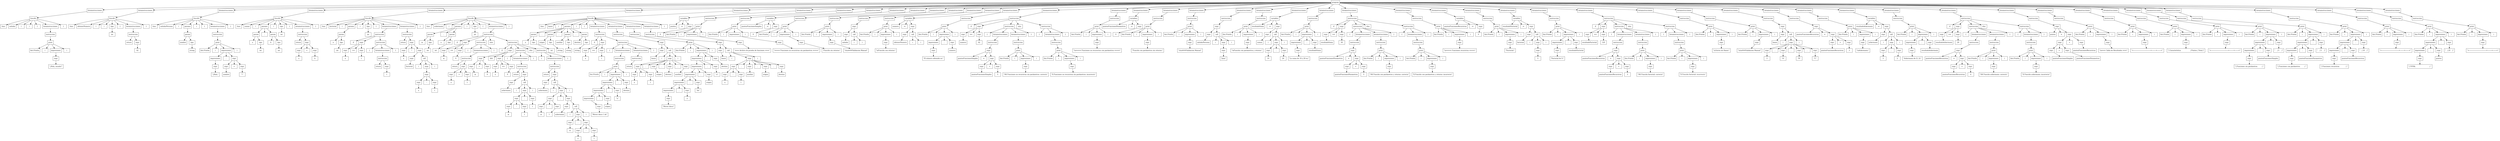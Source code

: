 digraph G {
node [shape=box];
node0 [label="program"];
node1 [label="listainstrucciones"];
node2 [label="funcdlc"];
node3 [label="func"];
node2 -> node3;
node4 [label="saludar"];
node2 -> node4;
node5 [label="("];
node2 -> node5;
node6 [label=")"];
node2 -> node6;
node7 [label="{"];
node2 -> node7;
node8 [label="listainstrucciones"];
node9 [label="instruccion"];
node10 [label="print"];
node11 [label="fmt.Println"];
node10 -> node11;
node12 [label="("];
node10 -> node12;
node13 [label="impresiones"];
node14 [label="expr"];
node15 [label="\"¡Hola, mundo!\""];
node14 -> node15;
node13 -> node14;
node10 -> node13;
node16 [label=")"];
node10 -> node16;
node9 -> node10;
node8 -> node9;
node2 -> node8;
node17 [label="}"];
node2 -> node17;
node1 -> node2;
node0 -> node1;
node18 [label="listainstrucciones"];
node19 [label="funcdlc"];
node20 [label="func"];
node19 -> node20;
node21 [label="obtenerNumero"];
node19 -> node21;
node22 [label="("];
node19 -> node22;
node23 [label=")"];
node19 -> node23;
node24 [label="tipo"];
node25 [label="int"];
node24 -> node25;
node19 -> node24;
node26 [label="{"];
node19 -> node26;
node27 [label="listainstrucciones"];
node28 [label="instruccion"];
node29 [label="return"];
node28 -> node29;
node30 [label="expr"];
node31 [label="42"];
node30 -> node31;
node28 -> node30;
node27 -> node28;
node19 -> node27;
node32 [label="}"];
node19 -> node32;
node18 -> node19;
node0 -> node18;
node33 [label="listainstrucciones"];
node34 [label="funcdlc"];
node35 [label="func"];
node34 -> node35;
node36 [label="saludarPersona"];
node34 -> node36;
node37 [label="("];
node34 -> node37;
node38 [label="params"];
node39 [label="param"];
node40 [label="nombre"];
node39 -> node40;
node41 [label="tipo"];
node42 [label="string"];
node41 -> node42;
node39 -> node41;
node38 -> node39;
node34 -> node38;
node43 [label=")"];
node34 -> node43;
node44 [label="{"];
node34 -> node44;
node45 [label="listainstrucciones"];
node46 [label="instruccion"];
node47 [label="print"];
node48 [label="fmt.Println"];
node47 -> node48;
node49 [label="("];
node47 -> node49;
node50 [label="impresiones"];
node51 [label="impresiones"];
node52 [label="expr"];
node53 [label="\"¡Hola,\""];
node52 -> node53;
node51 -> node52;
node50 -> node51;
node54 [label=","];
node50 -> node54;
node55 [label="expr"];
node56 [label="expr"];
node57 [label="nombre"];
node56 -> node57;
node55 -> node56;
node58 [label="+"];
node55 -> node58;
node59 [label="expr"];
node60 [label="\"!\""];
node59 -> node60;
node55 -> node59;
node50 -> node55;
node47 -> node50;
node61 [label=")"];
node47 -> node61;
node46 -> node47;
node45 -> node46;
node34 -> node45;
node62 [label="}"];
node34 -> node62;
node33 -> node34;
node0 -> node33;
node63 [label="listainstrucciones"];
node64 [label="funcdlc"];
node65 [label="func"];
node64 -> node65;
node66 [label="sumar"];
node64 -> node66;
node67 [label="("];
node64 -> node67;
node68 [label="params"];
node69 [label="param"];
node70 [label="a"];
node69 -> node70;
node71 [label="tipo"];
node72 [label="int"];
node71 -> node72;
node69 -> node71;
node68 -> node69;
node73 [label=","];
node68 -> node73;
node74 [label="param"];
node75 [label="b"];
node74 -> node75;
node76 [label="tipo"];
node77 [label="int"];
node76 -> node77;
node74 -> node76;
node68 -> node74;
node64 -> node68;
node78 [label=")"];
node64 -> node78;
node79 [label="tipo"];
node80 [label="int"];
node79 -> node80;
node64 -> node79;
node81 [label="{"];
node64 -> node81;
node82 [label="listainstrucciones"];
node83 [label="instruccion"];
node84 [label="return"];
node83 -> node84;
node85 [label="expr"];
node86 [label="expr"];
node87 [label="a"];
node86 -> node87;
node85 -> node86;
node88 [label="+"];
node85 -> node88;
node89 [label="expr"];
node90 [label="b"];
node89 -> node90;
node85 -> node89;
node83 -> node85;
node82 -> node83;
node64 -> node82;
node91 [label="}"];
node64 -> node91;
node63 -> node64;
node0 -> node63;
node92 [label="listainstrucciones"];
node93 [label="funcdlc"];
node94 [label="func"];
node93 -> node94;
node95 [label="factorial"];
node93 -> node95;
node96 [label="("];
node93 -> node96;
node97 [label="params"];
node98 [label="param"];
node99 [label="n"];
node98 -> node99;
node100 [label="tipo"];
node101 [label="int"];
node100 -> node101;
node98 -> node100;
node97 -> node98;
node93 -> node97;
node102 [label=")"];
node93 -> node102;
node103 [label="tipo"];
node104 [label="int"];
node103 -> node104;
node93 -> node103;
node105 [label="{"];
node93 -> node105;
node106 [label="listainstrucciones"];
node107 [label="instruccion"];
node108 [label="if"];
node107 -> node108;
node109 [label="expr"];
node110 [label="expr"];
node111 [label="n"];
node110 -> node111;
node109 -> node110;
node112 [label="<="];
node109 -> node112;
node113 [label="expr"];
node114 [label="1"];
node113 -> node114;
node109 -> node113;
node107 -> node109;
node115 [label="instruccion"];
node116 [label="{"];
node115 -> node116;
node117 [label="listainstrucciones"];
node118 [label="instruccion"];
node119 [label="return"];
node118 -> node119;
node120 [label="expr"];
node121 [label="1"];
node120 -> node121;
node118 -> node120;
node117 -> node118;
node115 -> node117;
node122 [label="}"];
node115 -> node122;
node107 -> node115;
node106 -> node107;
node93 -> node106;
node123 [label="listainstrucciones"];
node124 [label="instruccion"];
node125 [label="return"];
node124 -> node125;
node126 [label="expr"];
node127 [label="expr"];
node128 [label="n"];
node127 -> node128;
node126 -> node127;
node129 [label="*"];
node126 -> node129;
node130 [label="expr"];
node131 [label="expr"];
node132 [label="factorial"];
node131 -> node132;
node130 -> node131;
node133 [label="call"];
node134 [label="("];
node133 -> node134;
node135 [label="args"];
node136 [label="expr"];
node137 [label="expr"];
node138 [label="n"];
node137 -> node138;
node136 -> node137;
node139 [label="-"];
node136 -> node139;
node140 [label="expr"];
node141 [label="1"];
node140 -> node141;
node136 -> node140;
node135 -> node136;
node133 -> node135;
node142 [label=")"];
node133 -> node142;
node130 -> node133;
node126 -> node130;
node124 -> node126;
node123 -> node124;
node93 -> node123;
node143 [label="}"];
node93 -> node143;
node92 -> node93;
node0 -> node92;
node144 [label="listainstrucciones"];
node145 [label="funcdlc"];
node146 [label="func"];
node145 -> node146;
node147 [label="ackermann"];
node145 -> node147;
node148 [label="("];
node145 -> node148;
node149 [label="params"];
node150 [label="param"];
node151 [label="m"];
node150 -> node151;
node152 [label="tipo"];
node153 [label="int"];
node152 -> node153;
node150 -> node152;
node149 -> node150;
node154 [label=","];
node149 -> node154;
node155 [label="param"];
node156 [label="n"];
node155 -> node156;
node157 [label="tipo"];
node158 [label="int"];
node157 -> node158;
node155 -> node157;
node149 -> node155;
node145 -> node149;
node159 [label=")"];
node145 -> node159;
node160 [label="tipo"];
node161 [label="int"];
node160 -> node161;
node145 -> node160;
node162 [label="{"];
node145 -> node162;
node163 [label="listainstrucciones"];
node164 [label="instruccion"];
node165 [label="if"];
node164 -> node165;
node166 [label="expr"];
node167 [label="expr"];
node168 [label="m"];
node167 -> node168;
node166 -> node167;
node169 [label="=="];
node166 -> node169;
node170 [label="expr"];
node171 [label="0"];
node170 -> node171;
node166 -> node170;
node164 -> node166;
node172 [label="instruccion"];
node173 [label="{"];
node172 -> node173;
node174 [label="listainstrucciones"];
node175 [label="instruccion"];
node176 [label="return"];
node175 -> node176;
node177 [label="expr"];
node178 [label="expr"];
node179 [label="n"];
node178 -> node179;
node177 -> node178;
node180 [label="+"];
node177 -> node180;
node181 [label="expr"];
node182 [label="1"];
node181 -> node182;
node177 -> node181;
node175 -> node177;
node174 -> node175;
node172 -> node174;
node183 [label="}"];
node172 -> node183;
node164 -> node172;
node184 [label="else"];
node164 -> node184;
node185 [label="instruccion"];
node186 [label="if"];
node185 -> node186;
node187 [label="expr"];
node188 [label="expr"];
node189 [label="expr"];
node190 [label="m"];
node189 -> node190;
node188 -> node189;
node191 [label=">"];
node188 -> node191;
node192 [label="expr"];
node193 [label="0"];
node192 -> node193;
node188 -> node192;
node187 -> node188;
node194 [label="&&"];
node187 -> node194;
node195 [label="expr"];
node196 [label="expr"];
node197 [label="n"];
node196 -> node197;
node195 -> node196;
node198 [label="=="];
node195 -> node198;
node199 [label="expr"];
node200 [label="0"];
node199 -> node200;
node195 -> node199;
node187 -> node195;
node185 -> node187;
node201 [label="instruccion"];
node202 [label="{"];
node201 -> node202;
node203 [label="listainstrucciones"];
node204 [label="instruccion"];
node205 [label="return"];
node204 -> node205;
node206 [label="expr"];
node207 [label="expr"];
node208 [label="ackermann"];
node207 -> node208;
node206 -> node207;
node209 [label="call"];
node210 [label="("];
node209 -> node210;
node211 [label="args"];
node212 [label="expr"];
node213 [label="expr"];
node214 [label="m"];
node213 -> node214;
node212 -> node213;
node215 [label="-"];
node212 -> node215;
node216 [label="expr"];
node217 [label="1"];
node216 -> node217;
node212 -> node216;
node211 -> node212;
node218 [label=","];
node211 -> node218;
node219 [label="expr"];
node220 [label="1"];
node219 -> node220;
node211 -> node219;
node209 -> node211;
node221 [label=")"];
node209 -> node221;
node206 -> node209;
node204 -> node206;
node203 -> node204;
node201 -> node203;
node222 [label="}"];
node201 -> node222;
node185 -> node201;
node223 [label="else"];
node185 -> node223;
node224 [label="instruccion"];
node225 [label="{"];
node224 -> node225;
node226 [label="listainstrucciones"];
node227 [label="instruccion"];
node228 [label="return"];
node227 -> node228;
node229 [label="expr"];
node230 [label="expr"];
node231 [label="ackermann"];
node230 -> node231;
node229 -> node230;
node232 [label="call"];
node233 [label="("];
node232 -> node233;
node234 [label="args"];
node235 [label="expr"];
node236 [label="expr"];
node237 [label="m"];
node236 -> node237;
node235 -> node236;
node238 [label="-"];
node235 -> node238;
node239 [label="expr"];
node240 [label="1"];
node239 -> node240;
node235 -> node239;
node234 -> node235;
node241 [label=","];
node234 -> node241;
node242 [label="expr"];
node243 [label="expr"];
node244 [label="ackermann"];
node243 -> node244;
node242 -> node243;
node245 [label="call"];
node246 [label="("];
node245 -> node246;
node247 [label="args"];
node248 [label="expr"];
node249 [label="m"];
node248 -> node249;
node247 -> node248;
node250 [label=","];
node247 -> node250;
node251 [label="expr"];
node252 [label="expr"];
node253 [label="n"];
node252 -> node253;
node251 -> node252;
node254 [label="-"];
node251 -> node254;
node255 [label="expr"];
node256 [label="1"];
node255 -> node256;
node251 -> node255;
node247 -> node251;
node245 -> node247;
node257 [label=")"];
node245 -> node257;
node242 -> node245;
node234 -> node242;
node232 -> node234;
node258 [label=")"];
node232 -> node258;
node229 -> node232;
node227 -> node229;
node226 -> node227;
node224 -> node226;
node259 [label="}"];
node224 -> node259;
node185 -> node224;
node164 -> node185;
node163 -> node164;
node145 -> node163;
node260 [label="}"];
node145 -> node260;
node144 -> node145;
node0 -> node144;
node261 [label="listainstrucciones"];
node262 [label="funcdlc"];
node263 [label="func"];
node262 -> node263;
node264 [label="hanoi"];
node262 -> node264;
node265 [label="("];
node262 -> node265;
node266 [label="params"];
node267 [label="param"];
node268 [label="n"];
node267 -> node268;
node269 [label="tipo"];
node270 [label="int"];
node269 -> node270;
node267 -> node269;
node266 -> node267;
node271 [label=","];
node266 -> node271;
node272 [label="param"];
node273 [label="origen"];
node272 -> node273;
node274 [label="tipo"];
node275 [label="string"];
node274 -> node275;
node272 -> node274;
node266 -> node272;
node276 [label=","];
node266 -> node276;
node277 [label="param"];
node278 [label="auxiliar"];
node277 -> node278;
node279 [label="tipo"];
node280 [label="string"];
node279 -> node280;
node277 -> node279;
node266 -> node277;
node281 [label=","];
node266 -> node281;
node282 [label="param"];
node283 [label="destino"];
node282 -> node283;
node284 [label="tipo"];
node285 [label="string"];
node284 -> node285;
node282 -> node284;
node266 -> node282;
node262 -> node266;
node286 [label=")"];
node262 -> node286;
node287 [label="{"];
node262 -> node287;
node288 [label="listainstrucciones"];
node289 [label="instruccion"];
node290 [label="if"];
node289 -> node290;
node291 [label="expr"];
node292 [label="expr"];
node293 [label="n"];
node292 -> node293;
node291 -> node292;
node294 [label="=="];
node291 -> node294;
node295 [label="expr"];
node296 [label="1"];
node295 -> node296;
node291 -> node295;
node289 -> node291;
node297 [label="instruccion"];
node298 [label="{"];
node297 -> node298;
node299 [label="listainstrucciones"];
node300 [label="instruccion"];
node301 [label="print"];
node302 [label="fmt.Println"];
node301 -> node302;
node303 [label="("];
node301 -> node303;
node304 [label="impresiones"];
node305 [label="impresiones"];
node306 [label="impresiones"];
node307 [label="impresiones"];
node308 [label="expr"];
node309 [label="\"Mover disco 1 de\""];
node308 -> node309;
node307 -> node308;
node306 -> node307;
node310 [label=","];
node306 -> node310;
node311 [label="expr"];
node312 [label="origen"];
node311 -> node312;
node306 -> node311;
node305 -> node306;
node313 [label=","];
node305 -> node313;
node314 [label="expr"];
node315 [label="\"a\""];
node314 -> node315;
node305 -> node314;
node304 -> node305;
node316 [label=","];
node304 -> node316;
node317 [label="expr"];
node318 [label="destino"];
node317 -> node318;
node304 -> node317;
node301 -> node304;
node319 [label=")"];
node301 -> node319;
node300 -> node301;
node299 -> node300;
node297 -> node299;
node320 [label="listainstrucciones"];
node321 [label="instruccion"];
node322 [label="return"];
node321 -> node322;
node320 -> node321;
node297 -> node320;
node323 [label="}"];
node297 -> node323;
node289 -> node297;
node288 -> node289;
node262 -> node288;
node324 [label="listainstrucciones"];
node325 [label="instruccion"];
node326 [label="expr"];
node327 [label="expr"];
node328 [label="hanoi"];
node327 -> node328;
node326 -> node327;
node329 [label="call"];
node330 [label="("];
node329 -> node330;
node331 [label="args"];
node332 [label="expr"];
node333 [label="expr"];
node334 [label="n"];
node333 -> node334;
node332 -> node333;
node335 [label="-"];
node332 -> node335;
node336 [label="expr"];
node337 [label="1"];
node336 -> node337;
node332 -> node336;
node331 -> node332;
node338 [label=","];
node331 -> node338;
node339 [label="expr"];
node340 [label="origen"];
node339 -> node340;
node331 -> node339;
node341 [label=","];
node331 -> node341;
node342 [label="expr"];
node343 [label="destino"];
node342 -> node343;
node331 -> node342;
node344 [label=","];
node331 -> node344;
node345 [label="expr"];
node346 [label="auxiliar"];
node345 -> node346;
node331 -> node345;
node329 -> node331;
node347 [label=")"];
node329 -> node347;
node326 -> node329;
node325 -> node326;
node324 -> node325;
node262 -> node324;
node348 [label="listainstrucciones"];
node349 [label="instruccion"];
node350 [label="print"];
node351 [label="fmt.Println"];
node350 -> node351;
node352 [label="("];
node350 -> node352;
node353 [label="impresiones"];
node354 [label="impresiones"];
node355 [label="impresiones"];
node356 [label="impresiones"];
node357 [label="impresiones"];
node358 [label="impresiones"];
node359 [label="expr"];
node360 [label="\"Mover disco\""];
node359 -> node360;
node358 -> node359;
node357 -> node358;
node361 [label=","];
node357 -> node361;
node362 [label="expr"];
node363 [label="n"];
node362 -> node363;
node357 -> node362;
node356 -> node357;
node364 [label=","];
node356 -> node364;
node365 [label="expr"];
node366 [label="\"de\""];
node365 -> node366;
node356 -> node365;
node355 -> node356;
node367 [label=","];
node355 -> node367;
node368 [label="expr"];
node369 [label="origen"];
node368 -> node369;
node355 -> node368;
node354 -> node355;
node370 [label=","];
node354 -> node370;
node371 [label="expr"];
node372 [label="\"a\""];
node371 -> node372;
node354 -> node371;
node353 -> node354;
node373 [label=","];
node353 -> node373;
node374 [label="expr"];
node375 [label="destino"];
node374 -> node375;
node353 -> node374;
node350 -> node353;
node376 [label=")"];
node350 -> node376;
node349 -> node350;
node348 -> node349;
node262 -> node348;
node377 [label="listainstrucciones"];
node378 [label="instruccion"];
node379 [label="expr"];
node380 [label="expr"];
node381 [label="hanoi"];
node380 -> node381;
node379 -> node380;
node382 [label="call"];
node383 [label="("];
node382 -> node383;
node384 [label="args"];
node385 [label="expr"];
node386 [label="expr"];
node387 [label="n"];
node386 -> node387;
node385 -> node386;
node388 [label="-"];
node385 -> node388;
node389 [label="expr"];
node390 [label="1"];
node389 -> node390;
node385 -> node389;
node384 -> node385;
node391 [label=","];
node384 -> node391;
node392 [label="expr"];
node393 [label="auxiliar"];
node392 -> node393;
node384 -> node392;
node394 [label=","];
node384 -> node394;
node395 [label="expr"];
node396 [label="origen"];
node395 -> node396;
node384 -> node395;
node397 [label=","];
node384 -> node397;
node398 [label="expr"];
node399 [label="destino"];
node398 -> node399;
node384 -> node398;
node382 -> node384;
node400 [label=")"];
node382 -> node400;
node379 -> node382;
node378 -> node379;
node377 -> node378;
node262 -> node377;
node401 [label="}"];
node262 -> node401;
node261 -> node262;
node0 -> node261;
node402 [label="listainstrucciones"];
node403 [label="variables"];
node404 [label="puntos"];
node403 -> node404;
node405 [label=":="];
node403 -> node405;
node406 [label="expr"];
node407 [label="0"];
node406 -> node407;
node403 -> node406;
node402 -> node403;
node0 -> node402;
node408 [label="listainstrucciones"];
node409 [label="instruccion"];
node410 [label="print"];
node411 [label="fmt.Println"];
node410 -> node411;
node412 [label="("];
node410 -> node412;
node413 [label="impresiones"];
node414 [label="expr"];
node415 [label="\"=== Archivo de prueba de funciones ===\""];
node414 -> node415;
node413 -> node414;
node410 -> node413;
node416 [label=")"];
node410 -> node416;
node409 -> node410;
node408 -> node409;
node0 -> node408;
node417 [label="listainstrucciones"];
node418 [label="instruccion"];
node419 [label="print"];
node420 [label="fmt.Println"];
node419 -> node420;
node421 [label="("];
node419 -> node421;
node422 [label="impresiones"];
node423 [label="expr"];
node424 [label="\"==== Funciones no recursivas sin parámetros ====\""];
node423 -> node424;
node422 -> node423;
node419 -> node422;
node425 [label=")"];
node419 -> node425;
node418 -> node419;
node417 -> node418;
node0 -> node417;
node426 [label="listainstrucciones"];
node427 [label="variables"];
node428 [label="puntosFuncionesSimples"];
node427 -> node428;
node429 [label=":="];
node427 -> node429;
node430 [label="expr"];
node431 [label="0"];
node430 -> node431;
node427 -> node430;
node426 -> node427;
node0 -> node426;
node432 [label="listainstrucciones"];
node433 [label="instruccion"];
node434 [label="print"];
node435 [label="fmt.Println"];
node434 -> node435;
node436 [label="("];
node434 -> node436;
node437 [label="impresiones"];
node438 [label="expr"];
node439 [label="\"Función sin retorno:\""];
node438 -> node439;
node437 -> node438;
node434 -> node437;
node440 [label=")"];
node434 -> node440;
node433 -> node434;
node432 -> node433;
node0 -> node432;
node441 [label="listainstrucciones"];
node442 [label="instruccion"];
node443 [label="print"];
node444 [label="fmt.Println"];
node443 -> node444;
node445 [label="("];
node443 -> node445;
node446 [label="impresiones"];
node447 [label="expr"];
node448 [label="\"\\n\\n###Validacion Manual\""];
node447 -> node448;
node446 -> node447;
node443 -> node446;
node449 [label=")"];
node443 -> node449;
node442 -> node443;
node441 -> node442;
node0 -> node441;
node450 [label="listainstrucciones"];
node451 [label="instruccion"];
node452 [label="expr"];
node453 [label="expr"];
node454 [label="saludar"];
node453 -> node454;
node452 -> node453;
node455 [label="call"];
node456 [label="("];
node455 -> node456;
node457 [label=")"];
node455 -> node457;
node452 -> node455;
node451 -> node452;
node450 -> node451;
node0 -> node450;
node458 [label="listainstrucciones"];
node459 [label="instruccion"];
node460 [label="print"];
node461 [label="fmt.Println"];
node460 -> node461;
node462 [label="("];
node460 -> node462;
node463 [label="impresiones"];
node464 [label="expr"];
node465 [label="\"\\nFunción con retorno:\""];
node464 -> node465;
node463 -> node464;
node460 -> node463;
node466 [label=")"];
node460 -> node466;
node459 -> node460;
node458 -> node459;
node0 -> node458;
node467 [label="listainstrucciones"];
node468 [label="variables"];
node469 [label="numero"];
node468 -> node469;
node470 [label=":="];
node468 -> node470;
node471 [label="expr"];
node472 [label="expr"];
node473 [label="obtenerNumero"];
node472 -> node473;
node471 -> node472;
node474 [label="call"];
node475 [label="("];
node474 -> node475;
node476 [label=")"];
node474 -> node476;
node471 -> node474;
node468 -> node471;
node467 -> node468;
node0 -> node467;
node477 [label="listainstrucciones"];
node478 [label="instruccion"];
node479 [label="print"];
node480 [label="fmt.Println"];
node479 -> node480;
node481 [label="("];
node479 -> node481;
node482 [label="impresiones"];
node483 [label="impresiones"];
node484 [label="expr"];
node485 [label="\"El número obtenido es:\""];
node484 -> node485;
node483 -> node484;
node482 -> node483;
node486 [label=","];
node482 -> node486;
node487 [label="expr"];
node488 [label="numero"];
node487 -> node488;
node482 -> node487;
node479 -> node482;
node489 [label=")"];
node479 -> node489;
node478 -> node479;
node477 -> node478;
node0 -> node477;
node490 [label="listainstrucciones"];
node491 [label="instruccion"];
node492 [label="if"];
node491 -> node492;
node493 [label="expr"];
node494 [label="expr"];
node495 [label="numero"];
node494 -> node495;
node493 -> node494;
node496 [label="=="];
node493 -> node496;
node497 [label="expr"];
node498 [label="42"];
node497 -> node498;
node493 -> node497;
node491 -> node493;
node499 [label="instruccion"];
node500 [label="{"];
node499 -> node500;
node501 [label="listainstrucciones"];
node502 [label="instruccion"];
node503 [label="expr"];
node504 [label="puntosFuncionesSimples"];
node503 -> node504;
node505 [label="="];
node503 -> node505;
node506 [label="expr"];
node507 [label="expr"];
node508 [label="puntosFuncionesSimples"];
node507 -> node508;
node506 -> node507;
node509 [label="+"];
node506 -> node509;
node510 [label="expr"];
node511 [label="5"];
node510 -> node511;
node506 -> node510;
node503 -> node506;
node502 -> node503;
node501 -> node502;
node499 -> node501;
node512 [label="listainstrucciones"];
node513 [label="instruccion"];
node514 [label="print"];
node515 [label="fmt.Println"];
node514 -> node515;
node516 [label="("];
node514 -> node516;
node517 [label="impresiones"];
node518 [label="expr"];
node519 [label="\"OK Funciones no recursivas sin parámetros: correcto\""];
node518 -> node519;
node517 -> node518;
node514 -> node517;
node520 [label=")"];
node514 -> node520;
node513 -> node514;
node512 -> node513;
node499 -> node512;
node521 [label="}"];
node499 -> node521;
node491 -> node499;
node522 [label="else"];
node491 -> node522;
node523 [label="instruccion"];
node524 [label="{"];
node523 -> node524;
node525 [label="listainstrucciones"];
node526 [label="instruccion"];
node527 [label="print"];
node528 [label="fmt.Println"];
node527 -> node528;
node529 [label="("];
node527 -> node529;
node530 [label="impresiones"];
node531 [label="expr"];
node532 [label="\"X Funciones no recursivas sin parámetros: incorrecto\""];
node531 -> node532;
node530 -> node531;
node527 -> node530;
node533 [label=")"];
node527 -> node533;
node526 -> node527;
node525 -> node526;
node523 -> node525;
node534 [label="}"];
node523 -> node534;
node491 -> node523;
node490 -> node491;
node0 -> node490;
node535 [label="listainstrucciones"];
node536 [label="instruccion"];
node537 [label="print"];
node538 [label="fmt.Println"];
node537 -> node538;
node539 [label="("];
node537 -> node539;
node540 [label="impresiones"];
node541 [label="expr"];
node542 [label="\"\\n==== Funciones no recursivas con parámetros ====\""];
node541 -> node542;
node540 -> node541;
node537 -> node540;
node543 [label=")"];
node537 -> node543;
node536 -> node537;
node535 -> node536;
node0 -> node535;
node544 [label="listainstrucciones"];
node545 [label="variables"];
node546 [label="puntosFuncionesParametros"];
node545 -> node546;
node547 [label=":="];
node545 -> node547;
node548 [label="expr"];
node549 [label="0"];
node548 -> node549;
node545 -> node548;
node544 -> node545;
node0 -> node544;
node550 [label="listainstrucciones"];
node551 [label="instruccion"];
node552 [label="print"];
node553 [label="fmt.Println"];
node552 -> node553;
node554 [label="("];
node552 -> node554;
node555 [label="impresiones"];
node556 [label="expr"];
node557 [label="\"Función con parámetros sin retorno:\""];
node556 -> node557;
node555 -> node556;
node552 -> node555;
node558 [label=")"];
node552 -> node558;
node551 -> node552;
node550 -> node551;
node0 -> node550;
node559 [label="listainstrucciones"];
node560 [label="instruccion"];
node561 [label="print"];
node562 [label="fmt.Println"];
node561 -> node562;
node563 [label="("];
node561 -> node563;
node564 [label="impresiones"];
node565 [label="expr"];
node566 [label="\"\\n\\n###Validacion Manual\""];
node565 -> node566;
node564 -> node565;
node561 -> node564;
node567 [label=")"];
node561 -> node567;
node560 -> node561;
node559 -> node560;
node0 -> node559;
node568 [label="listainstrucciones"];
node569 [label="instruccion"];
node570 [label="expr"];
node571 [label="expr"];
node572 [label="saludarPersona"];
node571 -> node572;
node570 -> node571;
node573 [label="call"];
node574 [label="("];
node573 -> node574;
node575 [label="args"];
node576 [label="expr"];
node577 [label="\"Juan\""];
node576 -> node577;
node575 -> node576;
node573 -> node575;
node578 [label=")"];
node573 -> node578;
node570 -> node573;
node569 -> node570;
node568 -> node569;
node0 -> node568;
node579 [label="listainstrucciones"];
node580 [label="instruccion"];
node581 [label="print"];
node582 [label="fmt.Println"];
node581 -> node582;
node583 [label="("];
node581 -> node583;
node584 [label="impresiones"];
node585 [label="expr"];
node586 [label="\"\\nFunción con parámetros y retorno:\""];
node585 -> node586;
node584 -> node585;
node581 -> node584;
node587 [label=")"];
node581 -> node587;
node580 -> node581;
node579 -> node580;
node0 -> node579;
node588 [label="listainstrucciones"];
node589 [label="variables"];
node590 [label="resultadoSuma"];
node589 -> node590;
node591 [label=":="];
node589 -> node591;
node592 [label="expr"];
node593 [label="expr"];
node594 [label="sumar"];
node593 -> node594;
node592 -> node593;
node595 [label="call"];
node596 [label="("];
node595 -> node596;
node597 [label="args"];
node598 [label="expr"];
node599 [label="10"];
node598 -> node599;
node597 -> node598;
node600 [label=","];
node597 -> node600;
node601 [label="expr"];
node602 [label="20"];
node601 -> node602;
node597 -> node601;
node595 -> node597;
node603 [label=")"];
node595 -> node603;
node592 -> node595;
node589 -> node592;
node588 -> node589;
node0 -> node588;
node604 [label="listainstrucciones"];
node605 [label="instruccion"];
node606 [label="print"];
node607 [label="fmt.Println"];
node606 -> node607;
node608 [label="("];
node606 -> node608;
node609 [label="impresiones"];
node610 [label="impresiones"];
node611 [label="expr"];
node612 [label="\"La suma de 10 y 20 es:\""];
node611 -> node612;
node610 -> node611;
node609 -> node610;
node613 [label=","];
node609 -> node613;
node614 [label="expr"];
node615 [label="resultadoSuma"];
node614 -> node615;
node609 -> node614;
node606 -> node609;
node616 [label=")"];
node606 -> node616;
node605 -> node606;
node604 -> node605;
node0 -> node604;
node617 [label="listainstrucciones"];
node618 [label="instruccion"];
node619 [label="if"];
node618 -> node619;
node620 [label="expr"];
node621 [label="expr"];
node622 [label="resultadoSuma"];
node621 -> node622;
node620 -> node621;
node623 [label="=="];
node620 -> node623;
node624 [label="expr"];
node625 [label="30"];
node624 -> node625;
node620 -> node624;
node618 -> node620;
node626 [label="instruccion"];
node627 [label="{"];
node626 -> node627;
node628 [label="listainstrucciones"];
node629 [label="instruccion"];
node630 [label="expr"];
node631 [label="puntosFuncionesParametros"];
node630 -> node631;
node632 [label="="];
node630 -> node632;
node633 [label="expr"];
node634 [label="expr"];
node635 [label="puntosFuncionesParametros"];
node634 -> node635;
node633 -> node634;
node636 [label="+"];
node633 -> node636;
node637 [label="expr"];
node638 [label="5"];
node637 -> node638;
node633 -> node637;
node630 -> node633;
node629 -> node630;
node628 -> node629;
node626 -> node628;
node639 [label="listainstrucciones"];
node640 [label="instruccion"];
node641 [label="print"];
node642 [label="fmt.Println"];
node641 -> node642;
node643 [label="("];
node641 -> node643;
node644 [label="impresiones"];
node645 [label="expr"];
node646 [label="\"OK Función con parámetros y retorno: correcto\""];
node645 -> node646;
node644 -> node645;
node641 -> node644;
node647 [label=")"];
node641 -> node647;
node640 -> node641;
node639 -> node640;
node626 -> node639;
node648 [label="}"];
node626 -> node648;
node618 -> node626;
node649 [label="else"];
node618 -> node649;
node650 [label="instruccion"];
node651 [label="{"];
node650 -> node651;
node652 [label="listainstrucciones"];
node653 [label="instruccion"];
node654 [label="print"];
node655 [label="fmt.Println"];
node654 -> node655;
node656 [label="("];
node654 -> node656;
node657 [label="impresiones"];
node658 [label="expr"];
node659 [label="\"X Función con parámetros y retorno: incorrecto\""];
node658 -> node659;
node657 -> node658;
node654 -> node657;
node660 [label=")"];
node654 -> node660;
node653 -> node654;
node652 -> node653;
node650 -> node652;
node661 [label="}"];
node650 -> node661;
node618 -> node650;
node617 -> node618;
node0 -> node617;
node662 [label="listainstrucciones"];
node663 [label="instruccion"];
node664 [label="print"];
node665 [label="fmt.Println"];
node664 -> node665;
node666 [label="("];
node664 -> node666;
node667 [label="impresiones"];
node668 [label="expr"];
node669 [label="\"\\n==== Funciones recursivas ====\""];
node668 -> node669;
node667 -> node668;
node664 -> node667;
node670 [label=")"];
node664 -> node670;
node663 -> node664;
node662 -> node663;
node0 -> node662;
node671 [label="listainstrucciones"];
node672 [label="variables"];
node673 [label="puntosFuncionesRecursivas"];
node672 -> node673;
node674 [label=":="];
node672 -> node674;
node675 [label="expr"];
node676 [label="0"];
node675 -> node676;
node672 -> node675;
node671 -> node672;
node0 -> node671;
node677 [label="listainstrucciones"];
node678 [label="instruccion"];
node679 [label="print"];
node680 [label="fmt.Println"];
node679 -> node680;
node681 [label="("];
node679 -> node681;
node682 [label="impresiones"];
node683 [label="expr"];
node684 [label="\"Factorial:\""];
node683 -> node684;
node682 -> node683;
node679 -> node682;
node685 [label=")"];
node679 -> node685;
node678 -> node679;
node677 -> node678;
node0 -> node677;
node686 [label="listainstrucciones"];
node687 [label="variables"];
node688 [label="resultadoFactorial"];
node687 -> node688;
node689 [label=":="];
node687 -> node689;
node690 [label="expr"];
node691 [label="expr"];
node692 [label="factorial"];
node691 -> node692;
node690 -> node691;
node693 [label="call"];
node694 [label="("];
node693 -> node694;
node695 [label="args"];
node696 [label="expr"];
node697 [label="5"];
node696 -> node697;
node695 -> node696;
node693 -> node695;
node698 [label=")"];
node693 -> node698;
node690 -> node693;
node687 -> node690;
node686 -> node687;
node0 -> node686;
node699 [label="listainstrucciones"];
node700 [label="instruccion"];
node701 [label="print"];
node702 [label="fmt.Println"];
node701 -> node702;
node703 [label="("];
node701 -> node703;
node704 [label="impresiones"];
node705 [label="impresiones"];
node706 [label="expr"];
node707 [label="\"Factorial de 5:\""];
node706 -> node707;
node705 -> node706;
node704 -> node705;
node708 [label=","];
node704 -> node708;
node709 [label="expr"];
node710 [label="resultadoFactorial"];
node709 -> node710;
node704 -> node709;
node701 -> node704;
node711 [label=")"];
node701 -> node711;
node700 -> node701;
node699 -> node700;
node0 -> node699;
node712 [label="listainstrucciones"];
node713 [label="instruccion"];
node714 [label="if"];
node713 -> node714;
node715 [label="expr"];
node716 [label="expr"];
node717 [label="resultadoFactorial"];
node716 -> node717;
node715 -> node716;
node718 [label="=="];
node715 -> node718;
node719 [label="expr"];
node720 [label="120"];
node719 -> node720;
node715 -> node719;
node713 -> node715;
node721 [label="instruccion"];
node722 [label="{"];
node721 -> node722;
node723 [label="listainstrucciones"];
node724 [label="instruccion"];
node725 [label="expr"];
node726 [label="puntosFuncionesRecursivas"];
node725 -> node726;
node727 [label="="];
node725 -> node727;
node728 [label="expr"];
node729 [label="expr"];
node730 [label="puntosFuncionesRecursivas"];
node729 -> node730;
node728 -> node729;
node731 [label="+"];
node728 -> node731;
node732 [label="expr"];
node733 [label="3"];
node732 -> node733;
node728 -> node732;
node725 -> node728;
node724 -> node725;
node723 -> node724;
node721 -> node723;
node734 [label="listainstrucciones"];
node735 [label="instruccion"];
node736 [label="print"];
node737 [label="fmt.Println"];
node736 -> node737;
node738 [label="("];
node736 -> node738;
node739 [label="impresiones"];
node740 [label="expr"];
node741 [label="\"OK Función factorial: correcto\""];
node740 -> node741;
node739 -> node740;
node736 -> node739;
node742 [label=")"];
node736 -> node742;
node735 -> node736;
node734 -> node735;
node721 -> node734;
node743 [label="}"];
node721 -> node743;
node713 -> node721;
node744 [label="else"];
node713 -> node744;
node745 [label="instruccion"];
node746 [label="{"];
node745 -> node746;
node747 [label="listainstrucciones"];
node748 [label="instruccion"];
node749 [label="print"];
node750 [label="fmt.Println"];
node749 -> node750;
node751 [label="("];
node749 -> node751;
node752 [label="impresiones"];
node753 [label="expr"];
node754 [label="\"X Función factorial: incorrecto\""];
node753 -> node754;
node752 -> node753;
node749 -> node752;
node755 [label=")"];
node749 -> node755;
node748 -> node749;
node747 -> node748;
node745 -> node747;
node756 [label="}"];
node745 -> node756;
node713 -> node745;
node712 -> node713;
node0 -> node712;
node757 [label="listainstrucciones"];
node758 [label="instruccion"];
node759 [label="print"];
node760 [label="fmt.Println"];
node759 -> node760;
node761 [label="("];
node759 -> node761;
node762 [label="impresiones"];
node763 [label="expr"];
node764 [label="\"\\nTorres de Hanoi:\""];
node763 -> node764;
node762 -> node763;
node759 -> node762;
node765 [label=")"];
node759 -> node765;
node758 -> node759;
node757 -> node758;
node0 -> node757;
node766 [label="listainstrucciones"];
node767 [label="instruccion"];
node768 [label="print"];
node769 [label="fmt.Println"];
node768 -> node769;
node770 [label="("];
node768 -> node770;
node771 [label="impresiones"];
node772 [label="expr"];
node773 [label="\"\\n\\n###Validacion Manual\""];
node772 -> node773;
node771 -> node772;
node768 -> node771;
node774 [label=")"];
node768 -> node774;
node767 -> node768;
node766 -> node767;
node0 -> node766;
node775 [label="listainstrucciones"];
node776 [label="instruccion"];
node777 [label="expr"];
node778 [label="expr"];
node779 [label="hanoi"];
node778 -> node779;
node777 -> node778;
node780 [label="call"];
node781 [label="("];
node780 -> node781;
node782 [label="args"];
node783 [label="expr"];
node784 [label="3"];
node783 -> node784;
node782 -> node783;
node785 [label=","];
node782 -> node785;
node786 [label="expr"];
node787 [label="\"A\""];
node786 -> node787;
node782 -> node786;
node788 [label=","];
node782 -> node788;
node789 [label="expr"];
node790 [label="\"B\""];
node789 -> node790;
node782 -> node789;
node791 [label=","];
node782 -> node791;
node792 [label="expr"];
node793 [label="\"C\""];
node792 -> node793;
node782 -> node792;
node780 -> node782;
node794 [label=")"];
node780 -> node794;
node777 -> node780;
node776 -> node777;
node775 -> node776;
node0 -> node775;
node795 [label="listainstrucciones"];
node796 [label="instruccion"];
node797 [label="expr"];
node798 [label="puntosFuncionesRecursivas"];
node797 -> node798;
node799 [label="="];
node797 -> node799;
node800 [label="expr"];
node801 [label="expr"];
node802 [label="puntosFuncionesRecursivas"];
node801 -> node802;
node800 -> node801;
node803 [label="+"];
node800 -> node803;
node804 [label="expr"];
node805 [label="3"];
node804 -> node805;
node800 -> node804;
node797 -> node800;
node796 -> node797;
node795 -> node796;
node0 -> node795;
node806 [label="listainstrucciones"];
node807 [label="instruccion"];
node808 [label="print"];
node809 [label="fmt.Println"];
node808 -> node809;
node810 [label="("];
node808 -> node810;
node811 [label="impresiones"];
node812 [label="expr"];
node813 [label="\"\\nAckermann:\""];
node812 -> node813;
node811 -> node812;
node808 -> node811;
node814 [label=")"];
node808 -> node814;
node807 -> node808;
node806 -> node807;
node0 -> node806;
node815 [label="listainstrucciones"];
node816 [label="variables"];
node817 [label="resultadoAckermann"];
node816 -> node817;
node818 [label=":="];
node816 -> node818;
node819 [label="expr"];
node820 [label="expr"];
node821 [label="ackermann"];
node820 -> node821;
node819 -> node820;
node822 [label="call"];
node823 [label="("];
node822 -> node823;
node824 [label="args"];
node825 [label="expr"];
node826 [label="3"];
node825 -> node826;
node824 -> node825;
node827 [label=","];
node824 -> node827;
node828 [label="expr"];
node829 [label="2"];
node828 -> node829;
node824 -> node828;
node822 -> node824;
node830 [label=")"];
node822 -> node830;
node819 -> node822;
node816 -> node819;
node815 -> node816;
node0 -> node815;
node831 [label="listainstrucciones"];
node832 [label="instruccion"];
node833 [label="print"];
node834 [label="fmt.Println"];
node833 -> node834;
node835 [label="("];
node833 -> node835;
node836 [label="impresiones"];
node837 [label="impresiones"];
node838 [label="expr"];
node839 [label="\"Ackermann de (3, 2):\""];
node838 -> node839;
node837 -> node838;
node836 -> node837;
node840 [label=","];
node836 -> node840;
node841 [label="expr"];
node842 [label="resultadoAckermann"];
node841 -> node842;
node836 -> node841;
node833 -> node836;
node843 [label=")"];
node833 -> node843;
node832 -> node833;
node831 -> node832;
node0 -> node831;
node844 [label="listainstrucciones"];
node845 [label="instruccion"];
node846 [label="if"];
node845 -> node846;
node847 [label="expr"];
node848 [label="expr"];
node849 [label="resultadoAckermann"];
node848 -> node849;
node847 -> node848;
node850 [label="=="];
node847 -> node850;
node851 [label="expr"];
node852 [label="29"];
node851 -> node852;
node847 -> node851;
node845 -> node847;
node853 [label="instruccion"];
node854 [label="{"];
node853 -> node854;
node855 [label="listainstrucciones"];
node856 [label="instruccion"];
node857 [label="expr"];
node858 [label="puntosFuncionesRecursivas"];
node857 -> node858;
node859 [label="="];
node857 -> node859;
node860 [label="expr"];
node861 [label="expr"];
node862 [label="puntosFuncionesRecursivas"];
node861 -> node862;
node860 -> node861;
node863 [label="+"];
node860 -> node863;
node864 [label="expr"];
node865 [label="4"];
node864 -> node865;
node860 -> node864;
node857 -> node860;
node856 -> node857;
node855 -> node856;
node853 -> node855;
node866 [label="listainstrucciones"];
node867 [label="instruccion"];
node868 [label="print"];
node869 [label="fmt.Println"];
node868 -> node869;
node870 [label="("];
node868 -> node870;
node871 [label="impresiones"];
node872 [label="expr"];
node873 [label="\"OK Función ackermann: correcto\""];
node872 -> node873;
node871 -> node872;
node868 -> node871;
node874 [label=")"];
node868 -> node874;
node867 -> node868;
node866 -> node867;
node853 -> node866;
node875 [label="}"];
node853 -> node875;
node845 -> node853;
node876 [label="else"];
node845 -> node876;
node877 [label="instruccion"];
node878 [label="{"];
node877 -> node878;
node879 [label="listainstrucciones"];
node880 [label="instruccion"];
node881 [label="print"];
node882 [label="fmt.Println"];
node881 -> node882;
node883 [label="("];
node881 -> node883;
node884 [label="impresiones"];
node885 [label="expr"];
node886 [label="\"X Función ackermann: incorrecto\""];
node885 -> node886;
node884 -> node885;
node881 -> node884;
node887 [label=")"];
node881 -> node887;
node880 -> node881;
node879 -> node880;
node877 -> node879;
node888 [label="}"];
node877 -> node888;
node845 -> node877;
node844 -> node845;
node0 -> node844;
node889 [label="listainstrucciones"];
node890 [label="instruccion"];
node891 [label="expr"];
node892 [label="puntos"];
node891 -> node892;
node893 [label="="];
node891 -> node893;
node894 [label="expr"];
node895 [label="expr"];
node896 [label="expr"];
node897 [label="puntosFuncionesSimples"];
node896 -> node897;
node895 -> node896;
node898 [label="+"];
node895 -> node898;
node899 [label="expr"];
node900 [label="puntosFuncionesParametros"];
node899 -> node900;
node895 -> node899;
node894 -> node895;
node901 [label="+"];
node894 -> node901;
node902 [label="expr"];
node903 [label="puntosFuncionesRecursivas"];
node902 -> node903;
node894 -> node902;
node891 -> node894;
node890 -> node891;
node889 -> node890;
node0 -> node889;
node904 [label="listainstrucciones"];
node905 [label="instruccion"];
node906 [label="print"];
node907 [label="fmt.Println"];
node906 -> node907;
node908 [label="("];
node906 -> node908;
node909 [label="impresiones"];
node910 [label="expr"];
node911 [label="\"\\n=== Tabla de Resultados ===\""];
node910 -> node911;
node909 -> node910;
node906 -> node909;
node912 [label=")"];
node906 -> node912;
node905 -> node906;
node904 -> node905;
node0 -> node904;
node913 [label="listainstrucciones"];
node914 [label="instruccion"];
node915 [label="print"];
node916 [label="fmt.Println"];
node915 -> node916;
node917 [label="("];
node915 -> node917;
node918 [label="impresiones"];
node919 [label="expr"];
node920 [label="\"+----------------------------------+--------+-------+\""];
node919 -> node920;
node918 -> node919;
node915 -> node918;
node921 [label=")"];
node915 -> node921;
node914 -> node915;
node913 -> node914;
node0 -> node913;
node922 [label="listainstrucciones"];
node923 [label="instruccion"];
node924 [label="print"];
node925 [label="fmt.Println"];
node924 -> node925;
node926 [label="("];
node924 -> node926;
node927 [label="impresiones"];
node928 [label="expr"];
node929 [label="\"| Característica                   | Puntos | Total |\""];
node928 -> node929;
node927 -> node928;
node924 -> node927;
node930 [label=")"];
node924 -> node930;
node923 -> node924;
node922 -> node923;
node0 -> node922;
node931 [label="listainstrucciones"];
node932 [label="instruccion"];
node933 [label="print"];
node934 [label="fmt.Println"];
node933 -> node934;
node935 [label="("];
node933 -> node935;
node936 [label="impresiones"];
node937 [label="expr"];
node938 [label="\"+----------------------------------+--------+-------+\""];
node937 -> node938;
node936 -> node937;
node933 -> node936;
node939 [label=")"];
node933 -> node939;
node932 -> node933;
node931 -> node932;
node0 -> node931;
node940 [label="listainstrucciones"];
node941 [label="instruccion"];
node942 [label="print"];
node943 [label="fmt.Println"];
node942 -> node943;
node944 [label="("];
node942 -> node944;
node945 [label="impresiones"];
node946 [label="impresiones"];
node947 [label="impresiones"];
node948 [label="expr"];
node949 [label="\"| Funciones sin parámetros         | \""];
node948 -> node949;
node947 -> node948;
node946 -> node947;
node950 [label=","];
node946 -> node950;
node951 [label="expr"];
node952 [label="puntosFuncionesSimples"];
node951 -> node952;
node946 -> node951;
node945 -> node946;
node953 [label=","];
node945 -> node953;
node954 [label="expr"];
node955 [label="\"    | 5     |\""];
node954 -> node955;
node945 -> node954;
node942 -> node945;
node956 [label=")"];
node942 -> node956;
node941 -> node942;
node940 -> node941;
node0 -> node940;
node957 [label="listainstrucciones"];
node958 [label="instruccion"];
node959 [label="print"];
node960 [label="fmt.Println"];
node959 -> node960;
node961 [label="("];
node959 -> node961;
node962 [label="impresiones"];
node963 [label="impresiones"];
node964 [label="impresiones"];
node965 [label="expr"];
node966 [label="\"| Funciones con parámetros         | \""];
node965 -> node966;
node964 -> node965;
node963 -> node964;
node967 [label=","];
node963 -> node967;
node968 [label="expr"];
node969 [label="puntosFuncionesParametros"];
node968 -> node969;
node963 -> node968;
node962 -> node963;
node970 [label=","];
node962 -> node970;
node971 [label="expr"];
node972 [label="\"    | 5     |\""];
node971 -> node972;
node962 -> node971;
node959 -> node962;
node973 [label=")"];
node959 -> node973;
node958 -> node959;
node957 -> node958;
node0 -> node957;
node974 [label="listainstrucciones"];
node975 [label="instruccion"];
node976 [label="print"];
node977 [label="fmt.Println"];
node976 -> node977;
node978 [label="("];
node976 -> node978;
node979 [label="impresiones"];
node980 [label="impresiones"];
node981 [label="impresiones"];
node982 [label="expr"];
node983 [label="\"| Funciones recursivas             | \""];
node982 -> node983;
node981 -> node982;
node980 -> node981;
node984 [label=","];
node980 -> node984;
node985 [label="expr"];
node986 [label="puntosFuncionesRecursivas"];
node985 -> node986;
node980 -> node985;
node979 -> node980;
node987 [label=","];
node979 -> node987;
node988 [label="expr"];
node989 [label="\"   | 10    |\""];
node988 -> node989;
node979 -> node988;
node976 -> node979;
node990 [label=")"];
node976 -> node990;
node975 -> node976;
node974 -> node975;
node0 -> node974;
node991 [label="listainstrucciones"];
node992 [label="instruccion"];
node993 [label="print"];
node994 [label="fmt.Println"];
node993 -> node994;
node995 [label="("];
node993 -> node995;
node996 [label="impresiones"];
node997 [label="expr"];
node998 [label="\"+----------------------------------+--------+-------+\""];
node997 -> node998;
node996 -> node997;
node993 -> node996;
node999 [label=")"];
node993 -> node999;
node992 -> node993;
node991 -> node992;
node0 -> node991;
node1000 [label="listainstrucciones"];
node1001 [label="instruccion"];
node1002 [label="print"];
node1003 [label="fmt.Println"];
node1002 -> node1003;
node1004 [label="("];
node1002 -> node1004;
node1005 [label="impresiones"];
node1006 [label="impresiones"];
node1007 [label="impresiones"];
node1008 [label="expr"];
node1009 [label="\"| TOTAL                            | \""];
node1008 -> node1009;
node1007 -> node1008;
node1006 -> node1007;
node1010 [label=","];
node1006 -> node1010;
node1011 [label="expr"];
node1012 [label="puntos"];
node1011 -> node1012;
node1006 -> node1011;
node1005 -> node1006;
node1013 [label=","];
node1005 -> node1013;
node1014 [label="expr"];
node1015 [label="\"   | 25    |\""];
node1014 -> node1015;
node1005 -> node1014;
node1002 -> node1005;
node1016 [label=")"];
node1002 -> node1016;
node1001 -> node1002;
node1000 -> node1001;
node0 -> node1000;
node1017 [label="listainstrucciones"];
node1018 [label="instruccion"];
node1019 [label="print"];
node1020 [label="fmt.Println"];
node1019 -> node1020;
node1021 [label="("];
node1019 -> node1021;
node1022 [label="impresiones"];
node1023 [label="expr"];
node1024 [label="\"+----------------------------------+--------+-------+\""];
node1023 -> node1024;
node1022 -> node1023;
node1019 -> node1022;
node1025 [label=")"];
node1019 -> node1025;
node1018 -> node1019;
node1017 -> node1018;
node0 -> node1017;
}